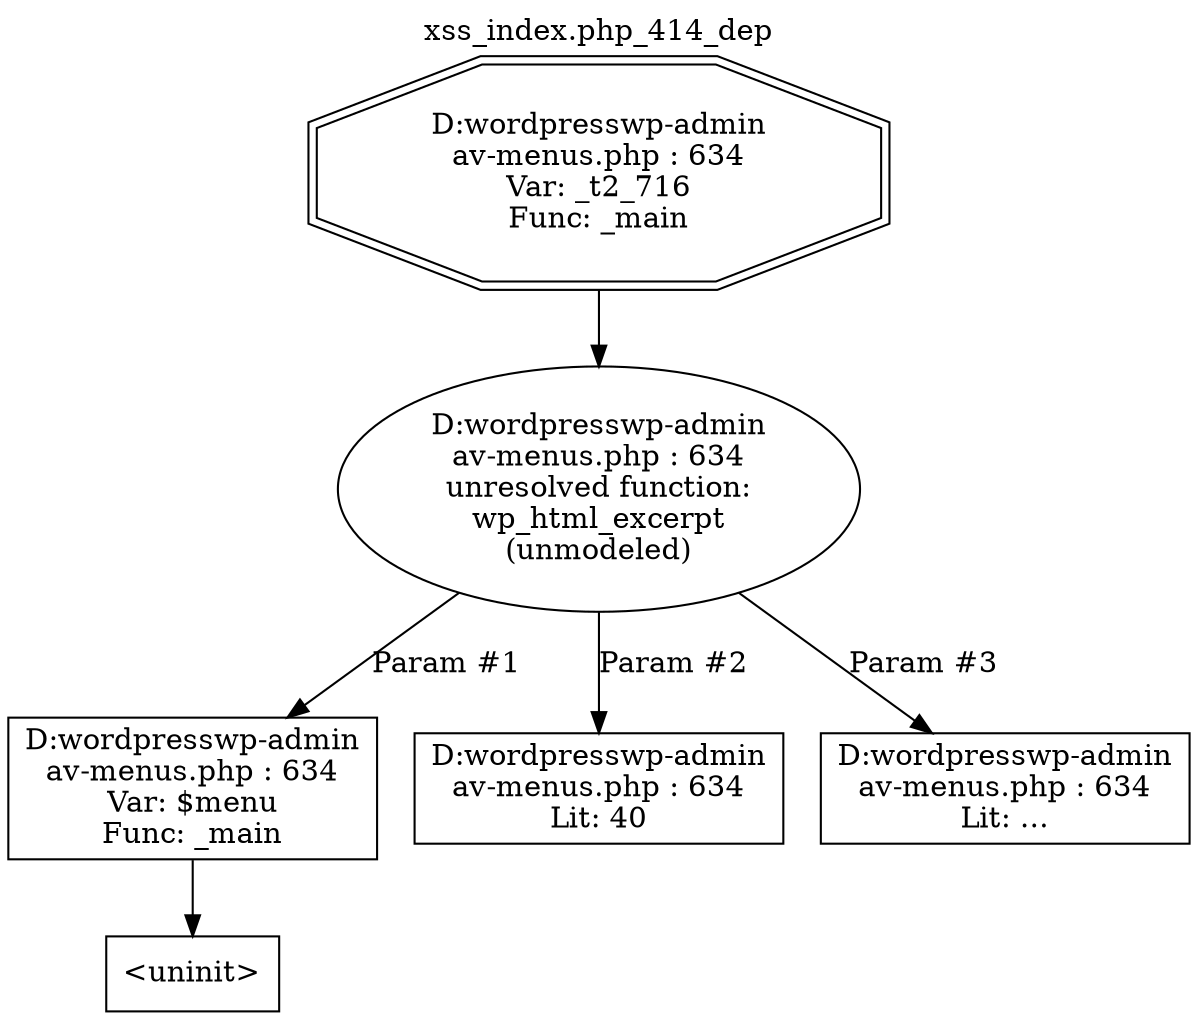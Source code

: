 digraph cfg {
  label="xss_index.php_414_dep";
  labelloc=t;
  n1 [shape=doubleoctagon, label="D:\wordpress\wp-admin\nav-menus.php : 634\nVar: _t2_716\nFunc: _main\n"];
  n2 [shape=ellipse, label="D:\wordpress\wp-admin\nav-menus.php : 634\nunresolved function:\nwp_html_excerpt\n(unmodeled)\n"];
  n3 [shape=box, label="D:\wordpress\wp-admin\nav-menus.php : 634\nVar: $menu\nFunc: _main\n"];
  n4 [shape=box, label="<uninit>"];
  n5 [shape=box, label="D:\wordpress\wp-admin\nav-menus.php : 634\nLit: 40\n"];
  n6 [shape=box, label="D:\wordpress\wp-admin\nav-menus.php : 634\nLit: &hellip;\n"];
  n1 -> n2;
  n3 -> n4;
  n2 -> n3[label="Param #1"];
  n2 -> n5[label="Param #2"];
  n2 -> n6[label="Param #3"];
}
